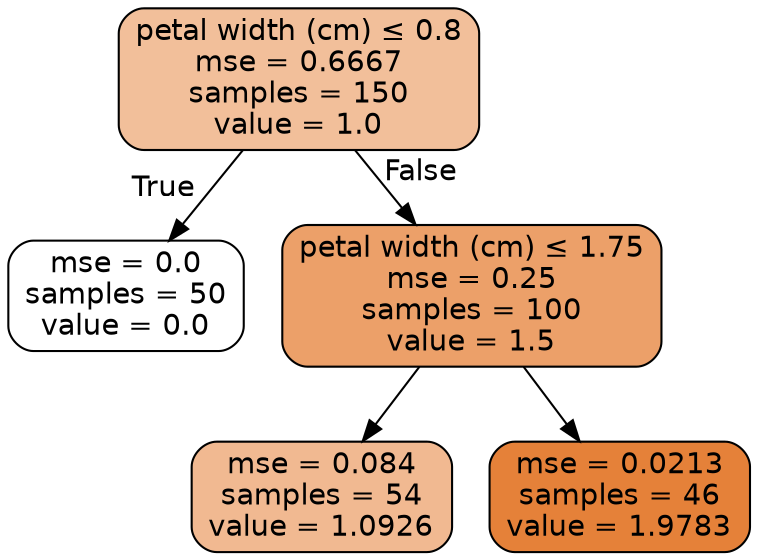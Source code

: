 digraph Tree {
node [shape=box, style="filled, rounded", color="black", fontname=helvetica] ;
edge [fontname=helvetica] ;
0 [label=<petal width (cm) &le; 0.8<br/>mse = 0.6667<br/>samples = 150<br/>value = 1.0>, fillcolor="#e5813981"] ;
1 [label=<mse = 0.0<br/>samples = 50<br/>value = 0.0>, fillcolor="#e5813900"] ;
0 -> 1 [labeldistance=2.5, labelangle=45, headlabel="True"] ;
2 [label=<petal width (cm) &le; 1.75<br/>mse = 0.25<br/>samples = 100<br/>value = 1.5>, fillcolor="#e58139c1"] ;
0 -> 2 [labeldistance=2.5, labelangle=-45, headlabel="False"] ;
3 [label=<mse = 0.084<br/>samples = 54<br/>value = 1.0926>, fillcolor="#e581398d"] ;
2 -> 3 ;
4 [label=<mse = 0.0213<br/>samples = 46<br/>value = 1.9783>, fillcolor="#e58139ff"] ;
2 -> 4 ;
}